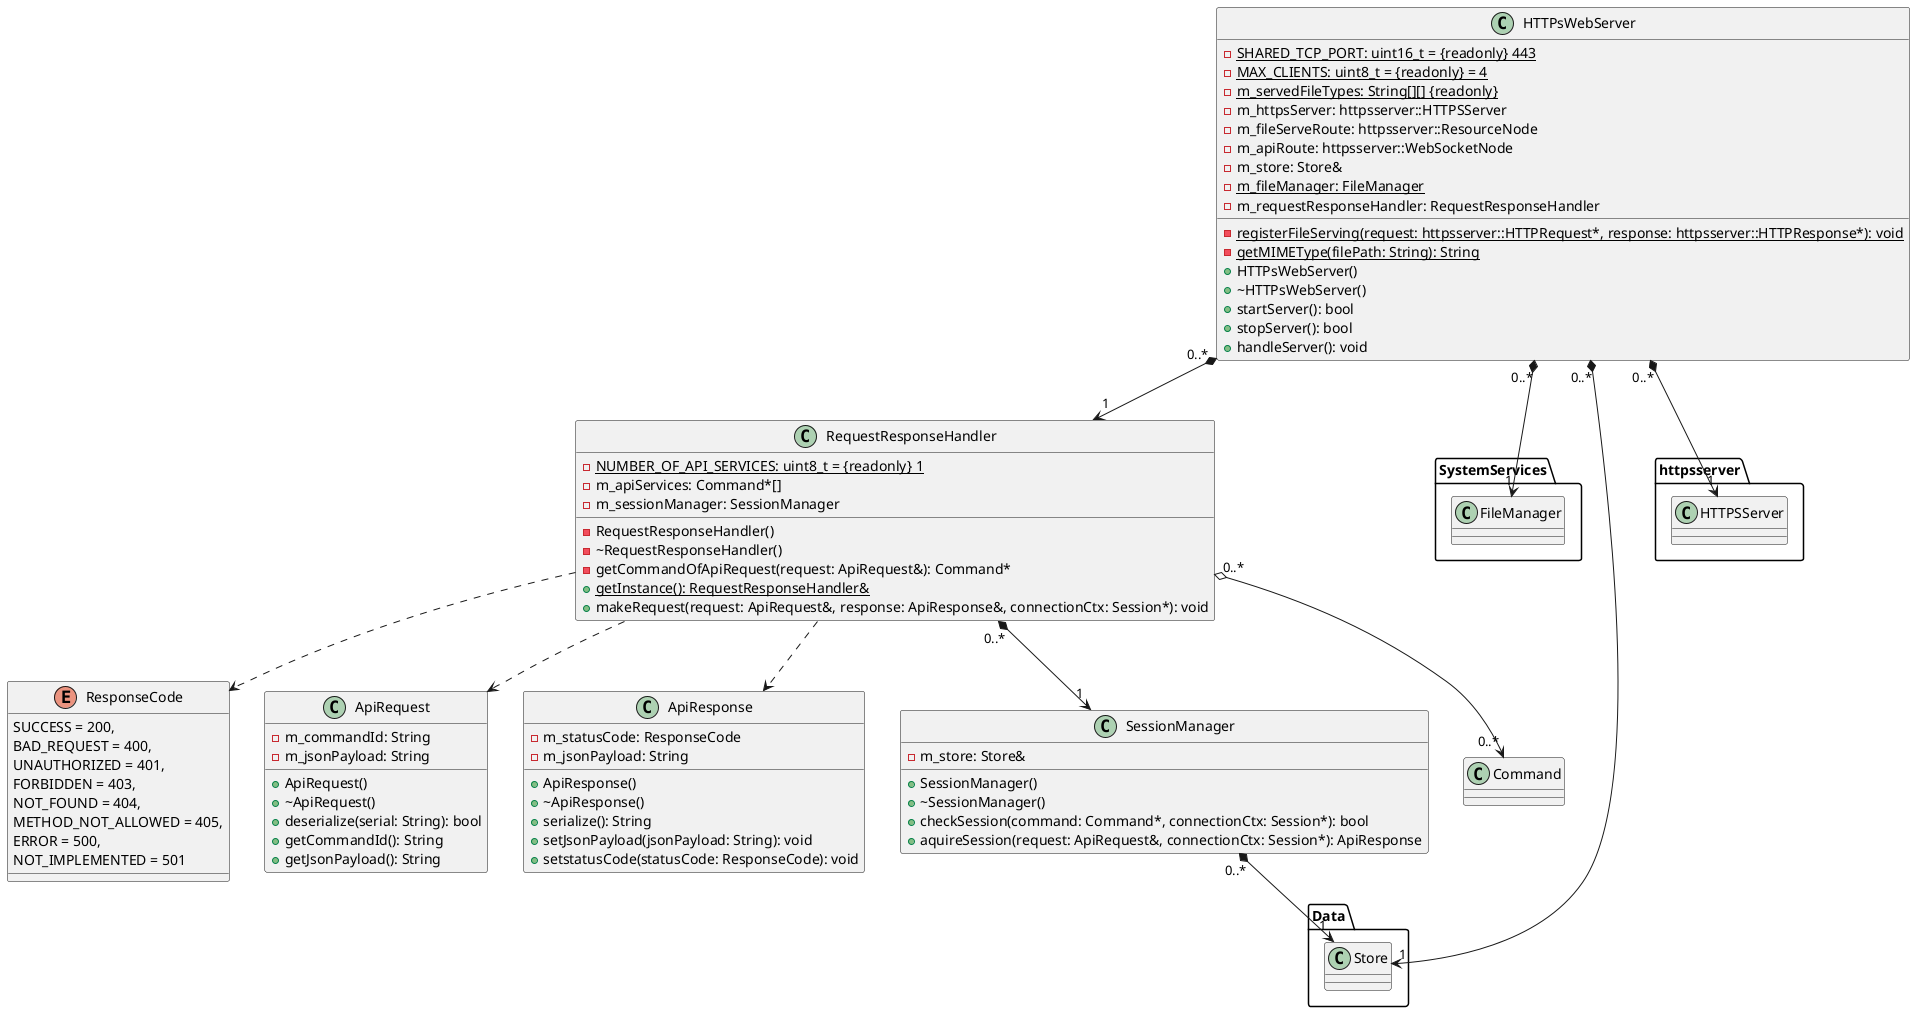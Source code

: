 @startuml

package SystemServices
{
    class FileManager
}

package Data
{
    class Store
}

package httpsserver
{
    class HTTPSServer
}

enum ResponseCode
{
    SUCCESS = 200,
    BAD_REQUEST = 400,
    UNAUTHORIZED = 401,
    FORBIDDEN = 403,
    NOT_FOUND = 404,
    METHOD_NOT_ALLOWED = 405,
    ERROR = 500,
    NOT_IMPLEMENTED = 501
}

class ApiRequest
{
    - m_commandId: String
    - m_jsonPayload: String
    + ApiRequest()
    + ~ApiRequest()
    + deserialize(serial: String): bool
    + getCommandId(): String
    + getJsonPayload(): String
}

class ApiResponse
{
    - m_statusCode: ResponseCode
    - m_jsonPayload: String
    + ApiResponse()
    + ~ApiResponse()
    + serialize(): String
    + setJsonPayload(jsonPayload: String): void
    + setstatusCode(statusCode: ResponseCode): void
}

class SessionManager
{
    - m_store: Store&
    + SessionManager()
    + ~SessionManager()
    + checkSession(command: Command*, connectionCtx: Session*): bool
    + aquireSession(request: ApiRequest&, connectionCtx: Session*): ApiResponse
}
SessionManager "0..*" *--> "1" Store

class RequestResponseHandler
{
    - {static} NUMBER_OF_API_SERVICES: uint8_t = {readonly} 1
    - m_apiServices: Command*[]
    - m_sessionManager: SessionManager
    - RequestResponseHandler()
    - ~RequestResponseHandler()
    - getCommandOfApiRequest(request: ApiRequest&): Command*
    + {static} getInstance(): RequestResponseHandler&
    + makeRequest(request: ApiRequest&, response: ApiResponse&, connectionCtx: Session*): void
}
RequestResponseHandler "0..*" *--> "1" SessionManager
RequestResponseHandler "0..*" o--> "0..*" Command
RequestResponseHandler ..> ApiRequest
RequestResponseHandler ..> ApiResponse
RequestResponseHandler ..> ResponseCode

class HTTPsWebServer
{
    - {static} SHARED_TCP_PORT: uint16_t = {readonly} 443
    - {static} MAX_CLIENTS: uint8_t = {readonly} = 4
    - {static} m_servedFileTypes: String[][] {readonly}
    - m_httpsServer: httpsserver::HTTPSServer
    - m_fileServeRoute: httpsserver::ResourceNode
    - m_apiRoute: httpsserver::WebSocketNode
    - m_store: Store&
    - {static} m_fileManager: FileManager
    - m_requestResponseHandler: RequestResponseHandler
    - {static} registerFileServing(request: httpsserver::HTTPRequest*, response: httpsserver::HTTPResponse*): void
    - {static} getMIMEType(filePath: String): String
    + HTTPsWebServer()
    + ~HTTPsWebServer()
    + startServer(): bool
    + stopServer(): bool
    + handleServer(): void
}
HTTPsWebServer "0..*" *--> "1" FileManager
HTTPsWebServer "0..*" *--> "1" Store
HTTPsWebServer "0..*" *--> "1" HTTPSServer
HTTPsWebServer "0..*" *--> "1" RequestResponseHandler
@enduml
